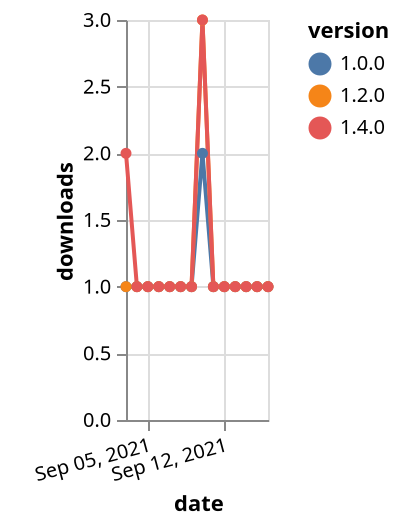 {"$schema": "https://vega.github.io/schema/vega-lite/v5.json", "description": "A simple bar chart with embedded data.", "data": {"values": [{"date": "2021-09-03", "total": 148, "delta": 1, "version": "1.0.0"}, {"date": "2021-09-04", "total": 149, "delta": 1, "version": "1.0.0"}, {"date": "2021-09-05", "total": 150, "delta": 1, "version": "1.0.0"}, {"date": "2021-09-06", "total": 151, "delta": 1, "version": "1.0.0"}, {"date": "2021-09-07", "total": 152, "delta": 1, "version": "1.0.0"}, {"date": "2021-09-08", "total": 153, "delta": 1, "version": "1.0.0"}, {"date": "2021-09-09", "total": 154, "delta": 1, "version": "1.0.0"}, {"date": "2021-09-10", "total": 156, "delta": 2, "version": "1.0.0"}, {"date": "2021-09-11", "total": 157, "delta": 1, "version": "1.0.0"}, {"date": "2021-09-12", "total": 158, "delta": 1, "version": "1.0.0"}, {"date": "2021-09-13", "total": 159, "delta": 1, "version": "1.0.0"}, {"date": "2021-09-14", "total": 160, "delta": 1, "version": "1.0.0"}, {"date": "2021-09-15", "total": 161, "delta": 1, "version": "1.0.0"}, {"date": "2021-09-16", "total": 162, "delta": 1, "version": "1.0.0"}, {"date": "2021-09-03", "total": 166, "delta": 1, "version": "1.2.0"}, {"date": "2021-09-04", "total": 167, "delta": 1, "version": "1.2.0"}, {"date": "2021-09-05", "total": 168, "delta": 1, "version": "1.2.0"}, {"date": "2021-09-06", "total": 169, "delta": 1, "version": "1.2.0"}, {"date": "2021-09-07", "total": 170, "delta": 1, "version": "1.2.0"}, {"date": "2021-09-08", "total": 171, "delta": 1, "version": "1.2.0"}, {"date": "2021-09-09", "total": 172, "delta": 1, "version": "1.2.0"}, {"date": "2021-09-10", "total": 175, "delta": 3, "version": "1.2.0"}, {"date": "2021-09-11", "total": 176, "delta": 1, "version": "1.2.0"}, {"date": "2021-09-12", "total": 177, "delta": 1, "version": "1.2.0"}, {"date": "2021-09-13", "total": 178, "delta": 1, "version": "1.2.0"}, {"date": "2021-09-14", "total": 179, "delta": 1, "version": "1.2.0"}, {"date": "2021-09-15", "total": 180, "delta": 1, "version": "1.2.0"}, {"date": "2021-09-16", "total": 181, "delta": 1, "version": "1.2.0"}, {"date": "2021-09-03", "total": 114, "delta": 2, "version": "1.4.0"}, {"date": "2021-09-04", "total": 115, "delta": 1, "version": "1.4.0"}, {"date": "2021-09-05", "total": 116, "delta": 1, "version": "1.4.0"}, {"date": "2021-09-06", "total": 117, "delta": 1, "version": "1.4.0"}, {"date": "2021-09-07", "total": 118, "delta": 1, "version": "1.4.0"}, {"date": "2021-09-08", "total": 119, "delta": 1, "version": "1.4.0"}, {"date": "2021-09-09", "total": 120, "delta": 1, "version": "1.4.0"}, {"date": "2021-09-10", "total": 123, "delta": 3, "version": "1.4.0"}, {"date": "2021-09-11", "total": 124, "delta": 1, "version": "1.4.0"}, {"date": "2021-09-12", "total": 125, "delta": 1, "version": "1.4.0"}, {"date": "2021-09-13", "total": 126, "delta": 1, "version": "1.4.0"}, {"date": "2021-09-14", "total": 127, "delta": 1, "version": "1.4.0"}, {"date": "2021-09-15", "total": 128, "delta": 1, "version": "1.4.0"}, {"date": "2021-09-16", "total": 129, "delta": 1, "version": "1.4.0"}]}, "width": "container", "mark": {"type": "line", "point": {"filled": true}}, "encoding": {"x": {"field": "date", "type": "temporal", "timeUnit": "yearmonthdate", "title": "date", "axis": {"labelAngle": -15}}, "y": {"field": "delta", "type": "quantitative", "title": "downloads"}, "color": {"field": "version", "type": "nominal"}, "tooltip": {"field": "delta"}}}